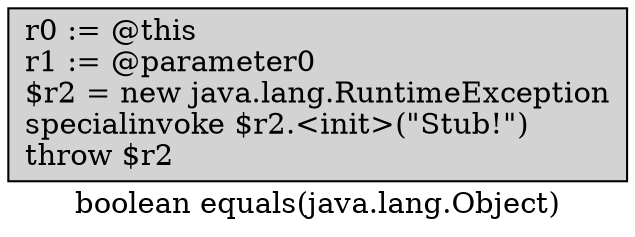 digraph "boolean equals(java.lang.Object)" {
    label="boolean equals(java.lang.Object)";
    node [shape=box];
    "0" [style=filled,fillcolor=gray,style=filled,fillcolor=lightgray,label="r0 := @this\lr1 := @parameter0\l$r2 = new java.lang.RuntimeException\lspecialinvoke $r2.<init>(\"Stub!\")\lthrow $r2\l",];
}

